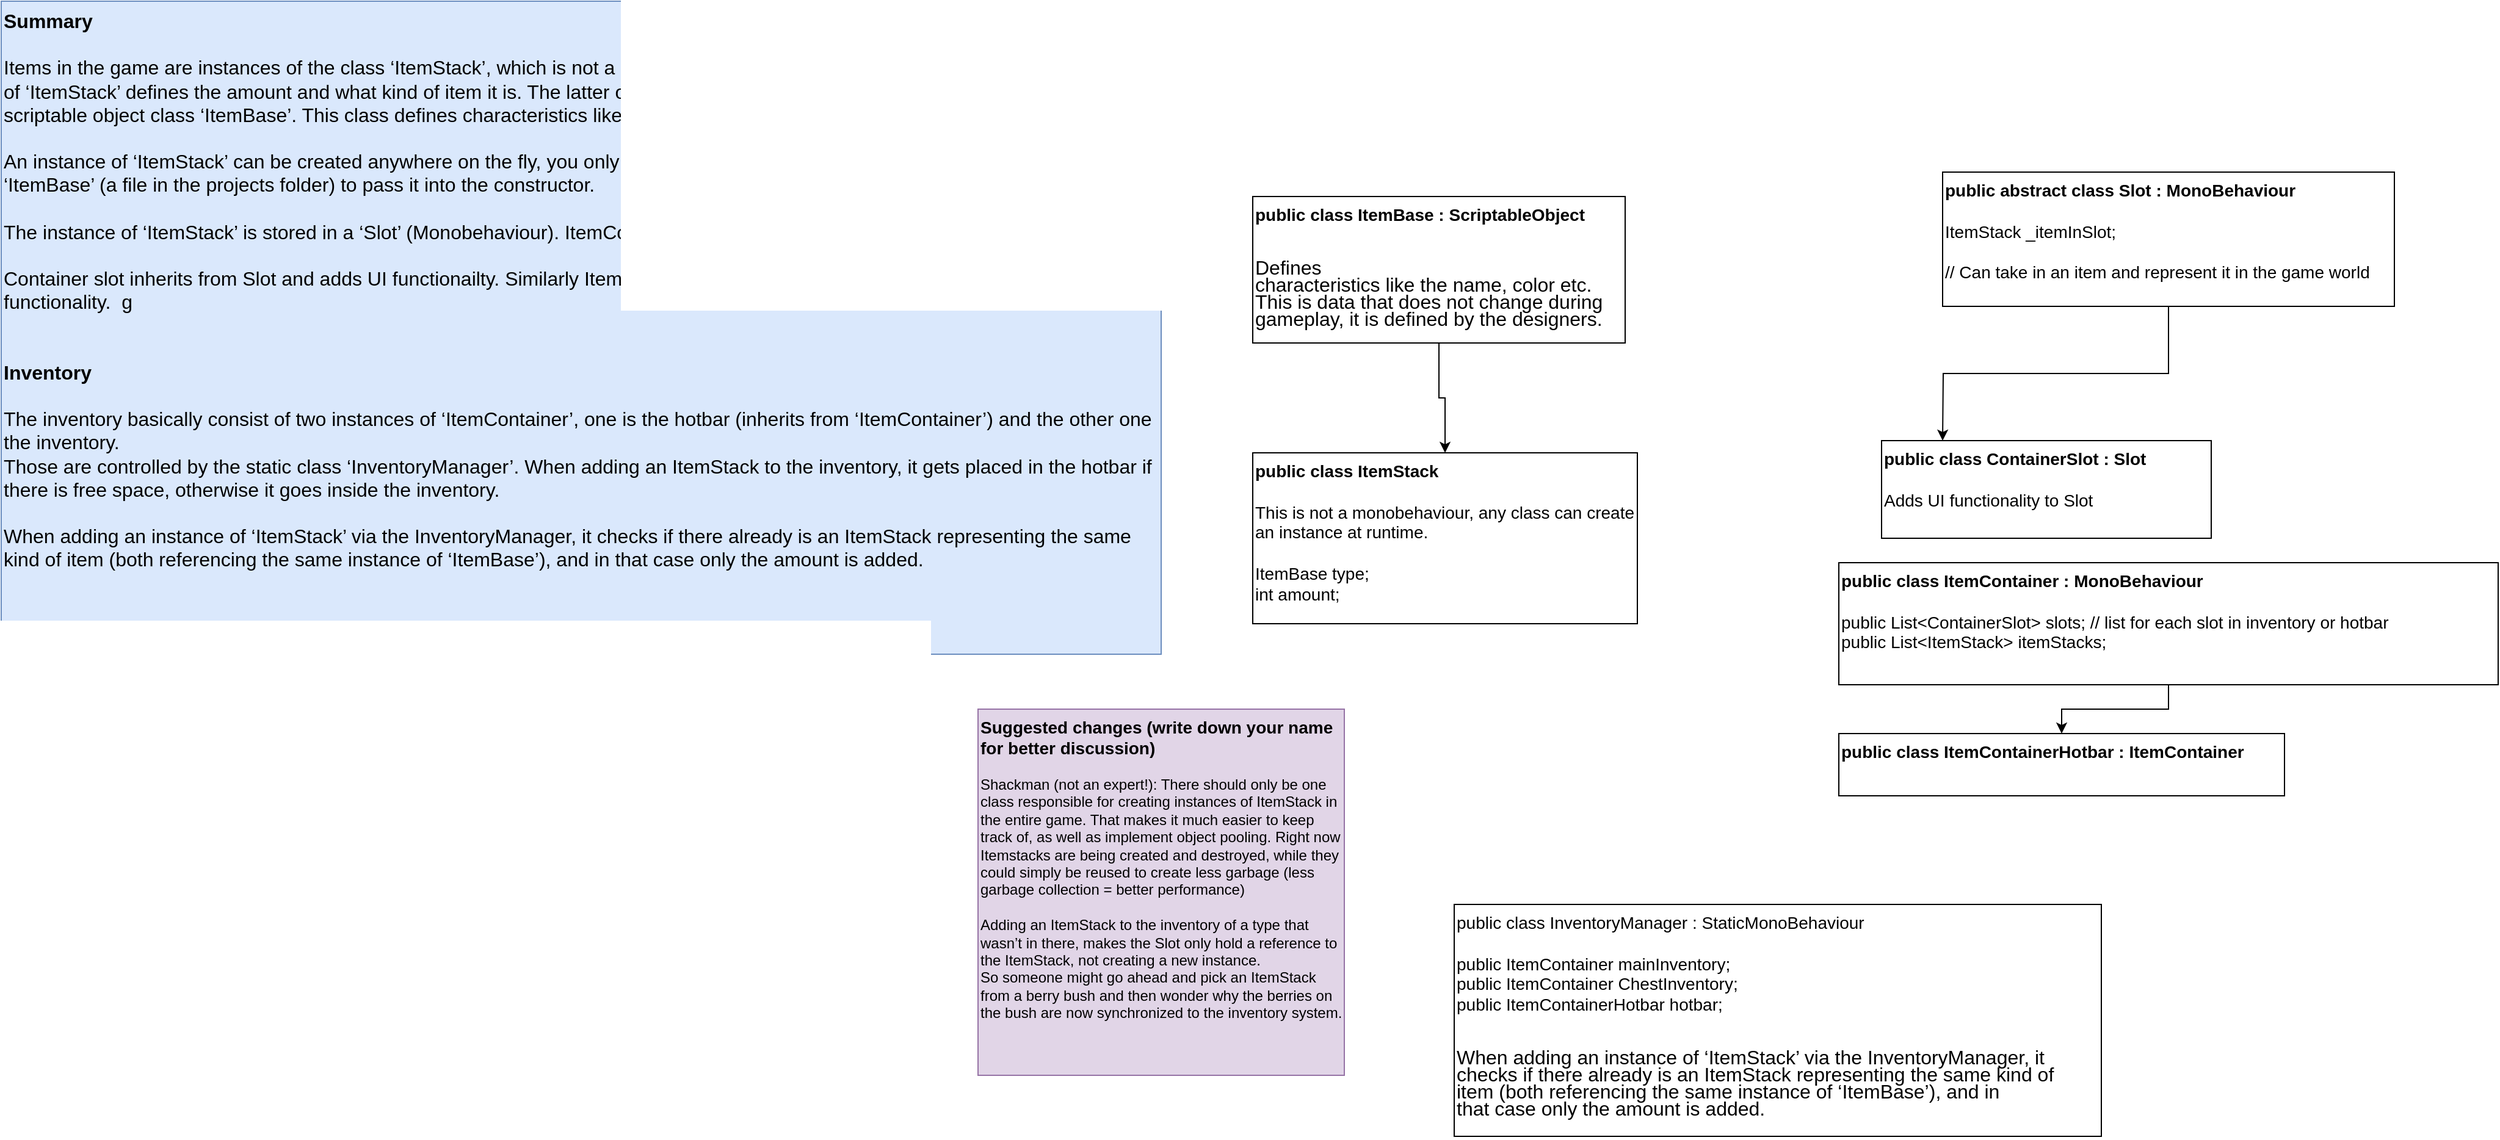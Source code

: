 <mxfile version="20.2.4" type="github">
  <diagram id="cen_i1RHmq_5vS7J9Gh5" name="Page-1">
    <mxGraphModel dx="4228" dy="1970" grid="1" gridSize="10" guides="1" tooltips="1" connect="1" arrows="1" fold="1" page="1" pageScale="1" pageWidth="850" pageHeight="1100" math="0" shadow="0">
      <root>
        <mxCell id="0" />
        <mxCell id="1" parent="0" />
        <mxCell id="9ayToyOtu8oUKvdpPZHS-1" value="&lt;font size=&quot;1&quot;&gt;&lt;b style=&quot;font-size: 14px;&quot;&gt;Suggested changes (write down your name for better discussion)&lt;/b&gt;&lt;/font&gt;&lt;br&gt;&lt;br&gt;&lt;div&gt;Shackman (not an expert!): There should only be one class responsible for creating instances of ItemStack in the entire game. That makes it much easier to keep track of, as well as implement object pooling. Right now Itemstacks are being created and destroyed, while they could simply be reused to create less garbage (less garbage collection = better performance)&lt;/div&gt;&lt;div&gt;&lt;br&gt;&lt;/div&gt;&lt;div&gt;Adding an ItemStack to the inventory of a type that wasn’t in there, makes the Slot only hold a reference to the ItemStack, not creating a new instance.&lt;br&gt;So someone might go ahead and pick an ItemStack from a berry bush and then wonder why the berries on the bush are now synchronized to the inventory system.&lt;br&gt;&lt;/div&gt;&lt;div&gt;&lt;br&gt;&lt;/div&gt;&lt;div&gt;&lt;br&gt;&lt;/div&gt;&lt;div&gt;&lt;br&gt;&lt;/div&gt;" style="whiteSpace=wrap;html=1;aspect=fixed;fillColor=#e1d5e7;strokeColor=#9673a6;align=left;verticalAlign=top;" parent="1" vertex="1">
          <mxGeometry x="-1630" y="-100" width="300" height="300" as="geometry" />
        </mxCell>
        <mxCell id="NL6LZe0rqqw29WmjIXu0-12" style="edgeStyle=orthogonalEdgeStyle;rounded=0;orthogonalLoop=1;jettySize=auto;html=1;fontSize=14;" parent="1" source="NL6LZe0rqqw29WmjIXu0-2" target="NL6LZe0rqqw29WmjIXu0-11" edge="1">
          <mxGeometry relative="1" as="geometry" />
        </mxCell>
        <mxCell id="NL6LZe0rqqw29WmjIXu0-2" value="&lt;div&gt;&lt;b&gt;public class ItemBase : ScriptableObject&lt;/b&gt;&lt;br&gt;&lt;/div&gt;&lt;div&gt;&lt;p style=&quot;margin-bottom: 0in; line-height: 100%&quot; align=&quot;left&quot;&gt;&lt;br&gt;&lt;font face=&quot;Liberation Sans, sans-serif&quot;&gt;&lt;font style=&quot;font-size: 12pt&quot; size=&quot;3&quot;&gt;&lt;span style=&quot;text-decoration: none&quot;&gt;&lt;span style=&quot;font-style: normal&quot;&gt;&lt;span style=&quot;font-weight: normal&quot;&gt;Defines&lt;br&gt;characteristics like the name, color etc. This is data that does not change during gameplay, it is defined by the designers.&lt;br&gt;&lt;/span&gt;&lt;/span&gt;&lt;/span&gt;&lt;/font&gt;&lt;/font&gt;&lt;/p&gt;&lt;br&gt;&lt;/div&gt;&lt;div&gt;&lt;br&gt;&lt;/div&gt;&lt;div&gt;&lt;br&gt;&lt;/div&gt;" style="rounded=0;whiteSpace=wrap;html=1;fontSize=14;align=left;verticalAlign=top;" parent="1" vertex="1">
          <mxGeometry x="-1405" y="-520" width="305" height="120" as="geometry" />
        </mxCell>
        <mxCell id="NL6LZe0rqqw29WmjIXu0-5" style="edgeStyle=orthogonalEdgeStyle;rounded=0;orthogonalLoop=1;jettySize=auto;html=1;fontSize=14;" parent="1" source="NL6LZe0rqqw29WmjIXu0-3" edge="1">
          <mxGeometry relative="1" as="geometry">
            <mxPoint x="-840" y="-320" as="targetPoint" />
          </mxGeometry>
        </mxCell>
        <mxCell id="NL6LZe0rqqw29WmjIXu0-3" value="&lt;div&gt;&lt;b&gt;public abstract class Slot : MonoBehaviour&lt;/b&gt;&lt;/div&gt;&lt;div&gt;&lt;br&gt;&lt;/div&gt;&lt;div&gt;ItemStack _itemInSlot;&lt;/div&gt;&lt;div&gt;&lt;br&gt;&lt;/div&gt;&lt;div&gt;// Can take in an item and represent it in the game world&lt;/div&gt;&lt;div&gt;&lt;br&gt;&lt;/div&gt;" style="rounded=0;whiteSpace=wrap;html=1;fontSize=14;align=left;verticalAlign=top;" parent="1" vertex="1">
          <mxGeometry x="-840" y="-540" width="370" height="110" as="geometry" />
        </mxCell>
        <mxCell id="NL6LZe0rqqw29WmjIXu0-6" value="&lt;div&gt;&lt;b&gt;public class ContainerSlot : Slot&lt;/b&gt;&lt;/div&gt;&lt;div&gt;&lt;br&gt;&lt;/div&gt;&lt;div&gt;Adds UI functionality to Slot&lt;/div&gt;&lt;div&gt;&lt;br&gt;&lt;/div&gt;" style="rounded=0;whiteSpace=wrap;html=1;fontSize=14;align=left;verticalAlign=top;" parent="1" vertex="1">
          <mxGeometry x="-890" y="-320" width="270" height="80" as="geometry" />
        </mxCell>
        <mxCell id="NL6LZe0rqqw29WmjIXu0-8" value="&lt;div&gt;public class InventoryManager : StaticMonoBehaviour&lt;/div&gt;&lt;div&gt;&lt;br&gt;&lt;/div&gt;&lt;div&gt;public ItemContainer mainInventory;&lt;br&gt;public ItemContainer ChestInventory;&lt;br&gt;public ItemContainerHotbar hotbar;&lt;br&gt;&lt;/div&gt;&lt;div&gt;&lt;p style=&quot;margin-bottom: 0in; font-style: normal; font-weight: normal; line-height: 100%; text-decoration: none&quot; align=&quot;left&quot;&gt;&lt;br&gt;&lt;font face=&quot;Liberation Sans, sans-serif&quot;&gt;&lt;font style=&quot;font-size: 12pt&quot; size=&quot;3&quot;&gt;When adding an instance of ‘ItemStack’ via the InventoryManager, it&lt;br&gt;checks if there already is an ItemStack representing the same kind of&lt;br&gt;item (both referencing the same instance of ‘ItemBase’), and in&lt;br&gt;that case only the amount is added.&lt;/font&gt;&lt;/font&gt;&lt;/p&gt;&lt;br&gt;&lt;/div&gt;" style="rounded=0;whiteSpace=wrap;html=1;fontSize=14;align=left;verticalAlign=top;" parent="1" vertex="1">
          <mxGeometry x="-1240" y="60" width="530" height="190" as="geometry" />
        </mxCell>
        <mxCell id="NL6LZe0rqqw29WmjIXu0-11" value="&lt;b&gt;public class ItemStack&lt;/b&gt;&lt;div&gt;&lt;br&gt;This is not a monobehaviour, any class can create an instance at runtime.&lt;/div&gt;&lt;div&gt;&lt;br&gt;&lt;/div&gt;&lt;div&gt;ItemBase type;&lt;/div&gt;&lt;div&gt;int amount;&lt;/div&gt;&lt;div&gt;&lt;br&gt;&lt;/div&gt;" style="rounded=0;whiteSpace=wrap;html=1;fontSize=14;align=left;verticalAlign=top;" parent="1" vertex="1">
          <mxGeometry x="-1405" y="-310" width="315" height="140" as="geometry" />
        </mxCell>
        <mxCell id="NL6LZe0rqqw29WmjIXu0-17" style="edgeStyle=orthogonalEdgeStyle;rounded=0;orthogonalLoop=1;jettySize=auto;html=1;fontFamily=Helvetica;fontSize=16;fontColor=default;" parent="1" source="NL6LZe0rqqw29WmjIXu0-13" target="NL6LZe0rqqw29WmjIXu0-14" edge="1">
          <mxGeometry relative="1" as="geometry" />
        </mxCell>
        <mxCell id="NL6LZe0rqqw29WmjIXu0-13" value="&lt;div&gt;&lt;b&gt;public class ItemContainer : MonoBehaviour&lt;/b&gt;&lt;/div&gt;&lt;div&gt;&lt;b&gt;&lt;br&gt;&lt;/b&gt;&lt;/div&gt;&lt;div&gt;public List&amp;lt;ContainerSlot&amp;gt; slots; // list for each slot in inventory or hotbar&lt;br&gt;public List&amp;lt;ItemStack&amp;gt; itemStacks;&lt;/div&gt;&lt;div&gt;&lt;br&gt;&lt;/div&gt;&lt;div&gt;&lt;br&gt;&lt;/div&gt;" style="rounded=0;whiteSpace=wrap;html=1;fontSize=14;align=left;verticalAlign=top;" parent="1" vertex="1">
          <mxGeometry x="-925" y="-220" width="540" height="100" as="geometry" />
        </mxCell>
        <mxCell id="NL6LZe0rqqw29WmjIXu0-14" value="&lt;div&gt;&lt;b&gt;public class ItemContainerHotbar : ItemContainer&lt;/b&gt;&lt;/div&gt;&lt;div&gt;&lt;b&gt;&lt;br&gt;&lt;/b&gt;&lt;/div&gt;&lt;div&gt;&lt;b&gt;&lt;br&gt;&lt;/b&gt;&lt;/div&gt;&lt;div&gt;&lt;b&gt;&lt;br&gt;&lt;/b&gt;&lt;/div&gt;" style="rounded=0;whiteSpace=wrap;html=1;fontFamily=Helvetica;fontSize=14;fontColor=default;strokeColor=default;fillColor=default;align=left;verticalAlign=top;" parent="1" vertex="1">
          <mxGeometry x="-925" y="-80" width="365" height="51" as="geometry" />
        </mxCell>
        <mxCell id="NL6LZe0rqqw29WmjIXu0-16" value="&lt;b&gt;Summary&lt;/b&gt;&lt;br&gt;&lt;br&gt;Items in the game are instances of the class ‘ItemStack’, which is not a monobehaviour and can be created at runtime. Each instance of ‘ItemStack’ defines the amount and what kind of item it is. The latter one is defined by having a reference to an instance of the scriptable object class ‘ItemBase’. This class defines characteristics like the name, color etc. &lt;br&gt;&lt;br&gt;An instance of ‘ItemStack’ can be created anywhere on the fly, you only need a reference to an instance of the scriptable object ‘ItemBase’ (a file in the projects folder) to pass it into the constructor. &lt;br&gt;&lt;br&gt;&lt;div&gt;The instance of ‘ItemStack’ is stored in a ‘Slot’ (Monobehaviour). ItemContainer holds a list of ‘Slot’. &lt;br&gt;&lt;/div&gt;&lt;div&gt;&lt;br&gt;&lt;/div&gt;Container slot inherits from Slot and adds UI functionailty. Similarly ItemContainerHotbar inherits from ItemContainer and adds UI functionality.&amp;nbsp; g&lt;br&gt;&lt;br&gt;&lt;br&gt;&lt;b&gt;Inventory&lt;/b&gt;&lt;br&gt;&lt;br&gt;The inventory basically consist of two instances of ‘ItemContainer’, one is the hotbar (inherits from ‘ItemContainer’) and the other one the inventory.&lt;br&gt;Those are controlled by the static class ‘InventoryManager’. When adding an ItemStack to the inventory, it gets placed in the hotbar if there is free space, otherwise it goes inside the inventory.&lt;br&gt;&lt;br&gt;When adding an instance of ‘ItemStack’ via the InventoryManager, it checks if there already is an ItemStack representing the same kind of item (both referencing the same instance of ‘ItemBase’), and in that case only the amount is added." style="rounded=0;whiteSpace=wrap;html=1;fontFamily=Helvetica;fontSize=16;strokeColor=#6c8ebf;fillColor=#dae8fc;align=left;verticalAlign=top;" parent="1" vertex="1">
          <mxGeometry x="-2430" y="-680" width="950" height="535" as="geometry" />
        </mxCell>
      </root>
    </mxGraphModel>
  </diagram>
</mxfile>
